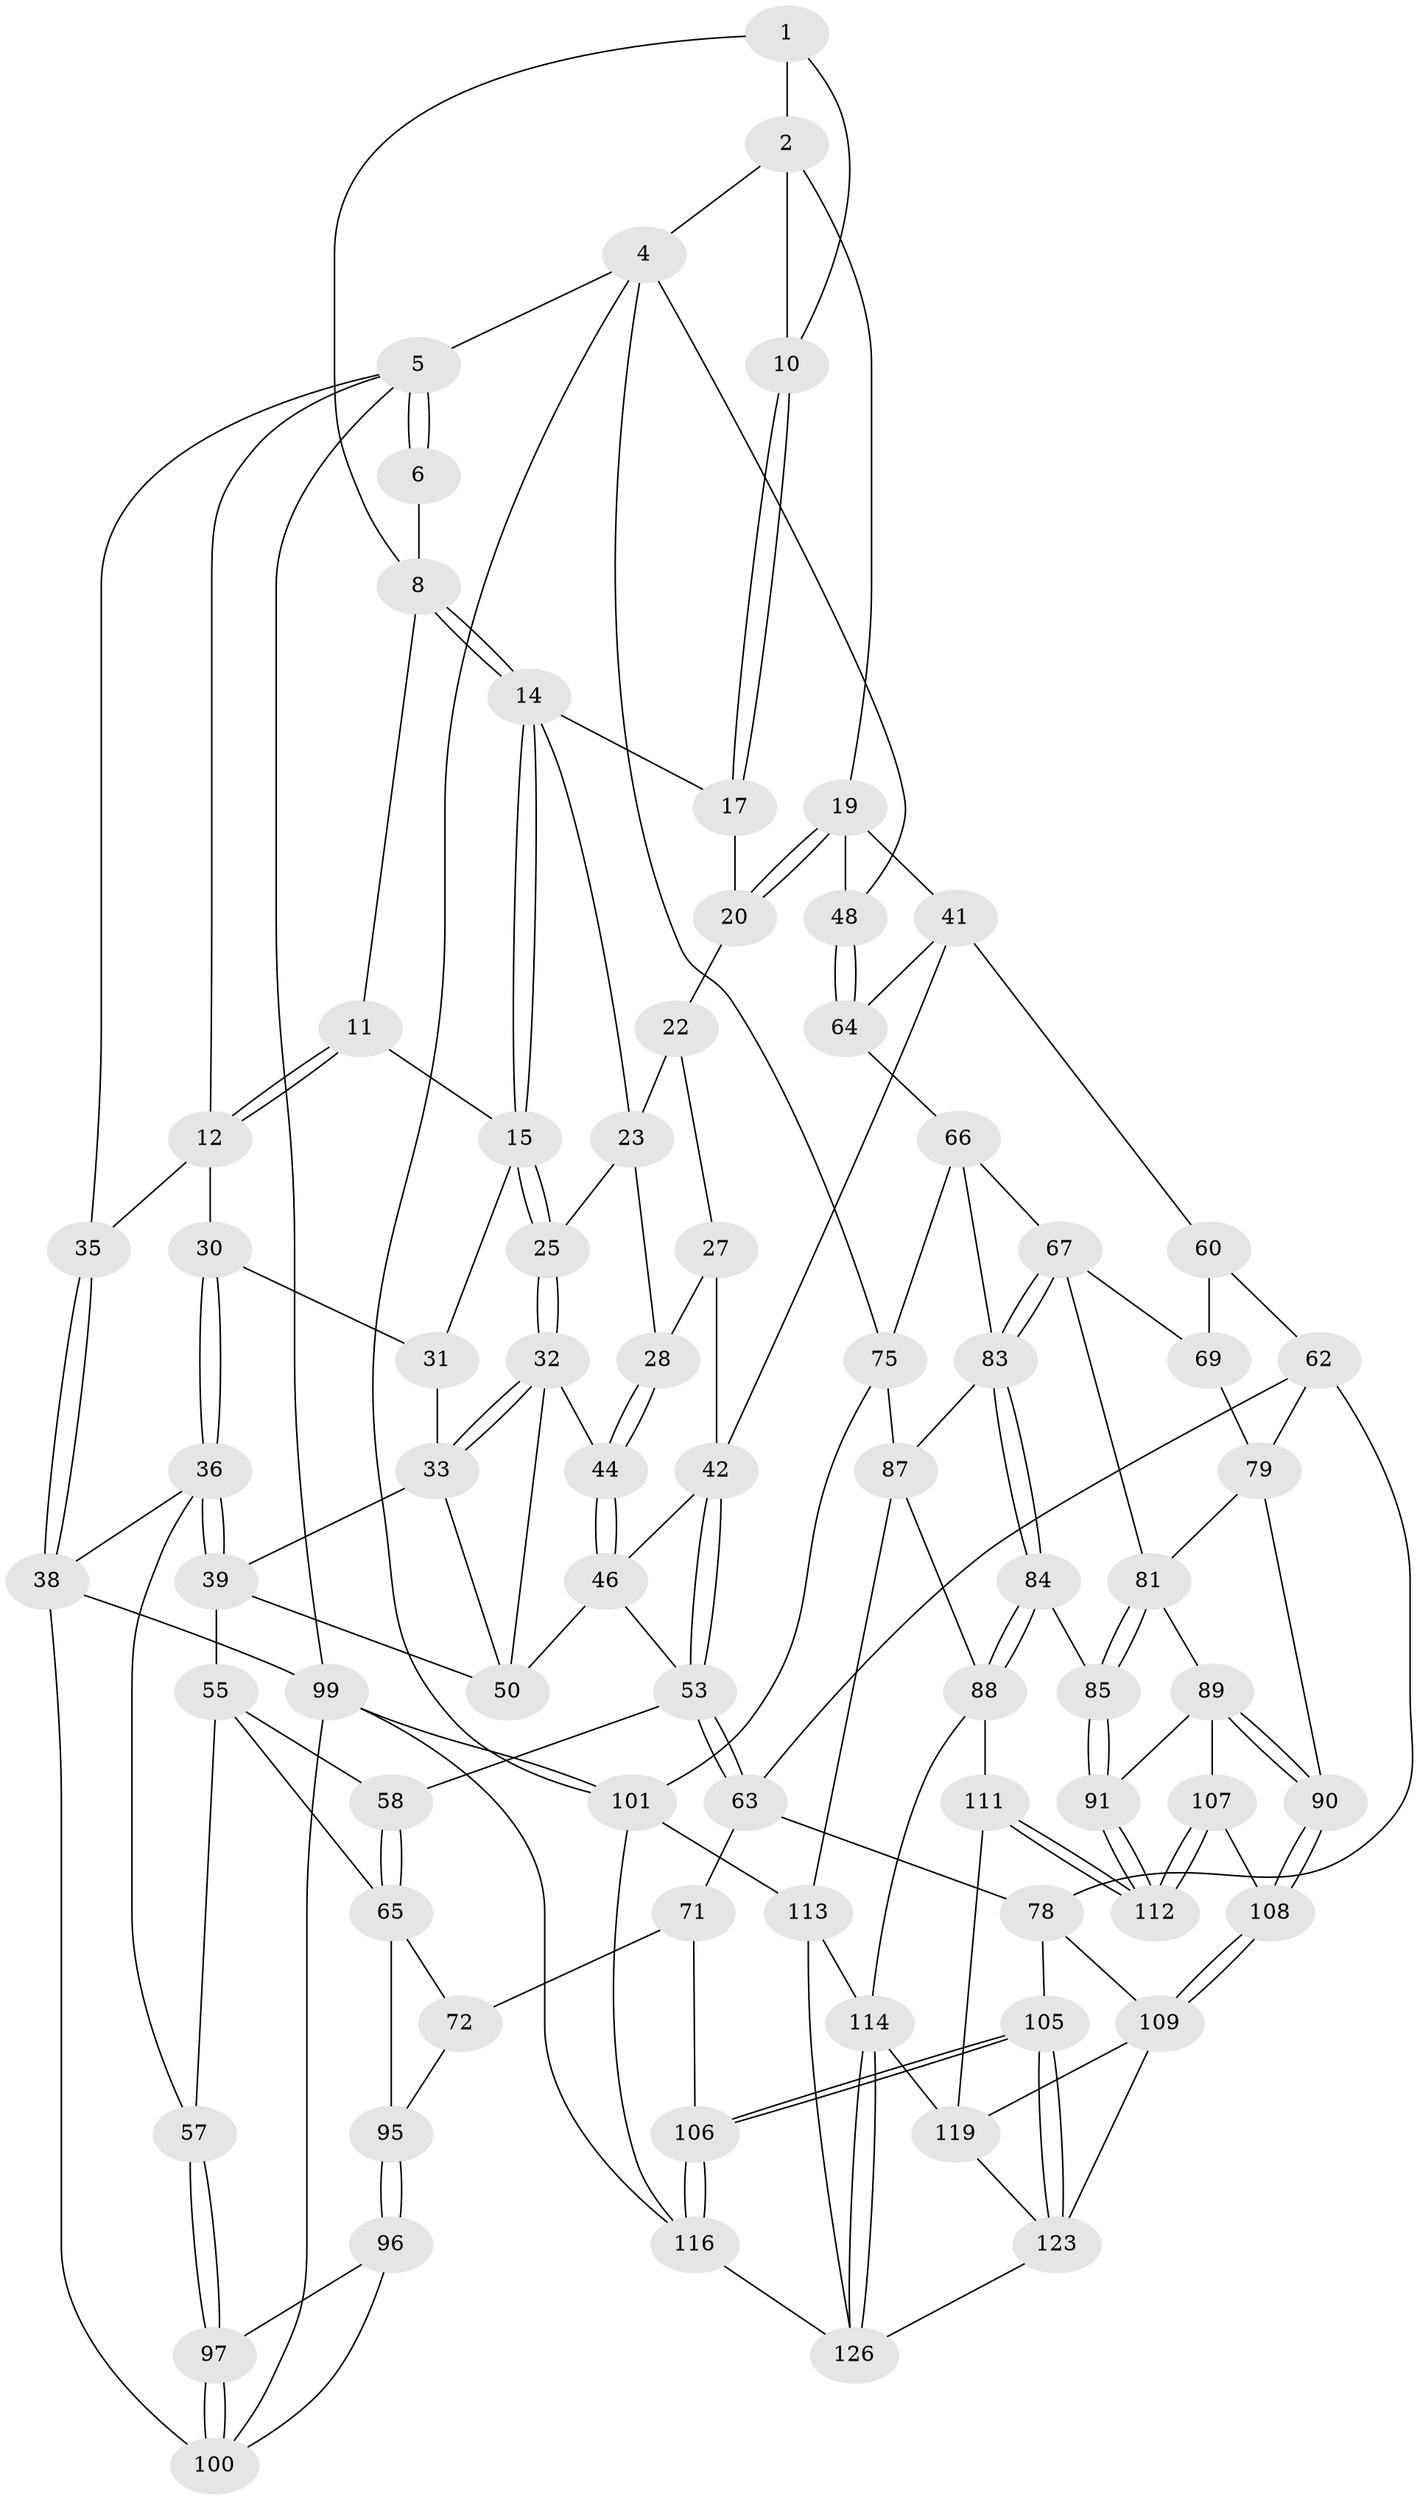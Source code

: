 // Generated by graph-tools (version 1.1) at 2025/24/03/03/25 07:24:32]
// undirected, 78 vertices, 176 edges
graph export_dot {
graph [start="1"]
  node [color=gray90,style=filled];
  1 [pos="+0.4703295561161025+0",super="+7"];
  2 [pos="+0.620951173233224+0",super="+3"];
  4 [pos="+1+0",super="+47"];
  5 [pos="+0+0",super="+13"];
  6 [pos="+0.2552851884645917+0"];
  8 [pos="+0.4311959629658508+0.08898241521803137",super="+9"];
  10 [pos="+0.5620962538951956+0.08483818654355973"];
  11 [pos="+0.2637410611613798+0.030502413014775506"];
  12 [pos="+0+0.10551707928590787",super="+29"];
  14 [pos="+0.41725652474804914+0.16655384419992944",super="+18"];
  15 [pos="+0.4119389115848917+0.17474661512645784",super="+16"];
  17 [pos="+0.5688120151899031+0.1042366584962932"];
  19 [pos="+0.767985207173265+0.19755552607522697",super="+40"];
  20 [pos="+0.7386273118332235+0.19970848861730967",super="+21"];
  22 [pos="+0.5494885872945021+0.22160878481343232",super="+26"];
  23 [pos="+0.5384567335021313+0.22610495908948883",super="+24"];
  25 [pos="+0.4387948752111234+0.2713645663186772"];
  27 [pos="+0.6064154565514646+0.3076648774248689"];
  28 [pos="+0.5843147012490179+0.3093331644541839"];
  30 [pos="+0.18712094915710614+0.20481791548394063"];
  31 [pos="+0.2142202794141474+0.20195382207833792"];
  32 [pos="+0.4242026296568357+0.30494661465891704",super="+45"];
  33 [pos="+0.3754106258277914+0.3592816564430914",super="+34"];
  35 [pos="+0+0.4808909461817216"];
  36 [pos="+0.025480109569484703+0.4619824886379764",super="+37"];
  38 [pos="+0+0.5051014034596868",super="+98"];
  39 [pos="+0.19207799424495522+0.3939334147650912",super="+52"];
  41 [pos="+0.7030581029614171+0.4558097680567162",super="+59"];
  42 [pos="+0.6804746329221876+0.4442947002724978",super="+43"];
  44 [pos="+0.5465135665298838+0.35563966396970287"];
  46 [pos="+0.5665163559705207+0.41078989217086426",super="+49"];
  48 [pos="+1+0.4390664560355277"];
  50 [pos="+0.4588114551642577+0.4720876724349489",super="+51"];
  53 [pos="+0.47563010172983256+0.5047953700289276",super="+54"];
  55 [pos="+0.2792532142268501+0.5046856037352958",super="+56"];
  57 [pos="+0.07152885827277672+0.5747675226850703"];
  58 [pos="+0.43297356608658677+0.5221182208713648"];
  60 [pos="+0.6814612360634608+0.530270528732831",super="+61"];
  62 [pos="+0.6098978470450592+0.5902401600395809",super="+77"];
  63 [pos="+0.5145700433404967+0.5548780834146915",super="+70"];
  64 [pos="+0.826084963985691+0.5274838579823753"];
  65 [pos="+0.3250006408211733+0.6491968472425509",super="+73"];
  66 [pos="+0.8274177270178268+0.5515882415677157",super="+74"];
  67 [pos="+0.8230752258213773+0.6444003024027664",super="+68"];
  69 [pos="+0.7426883573848003+0.6130115907270812",super="+76"];
  71 [pos="+0.3895544567633768+0.7023674999951934",super="+103"];
  72 [pos="+0.3839053237698761+0.6981777452876313",super="+102"];
  75 [pos="+1+0.645436761406179",super="+93"];
  78 [pos="+0.5237463135875207+0.7517258299412424",super="+104"];
  79 [pos="+0.7132508981959049+0.701554296223648",super="+80"];
  81 [pos="+0.7417126156587498+0.7005723301774812",super="+82"];
  83 [pos="+0.8307544248231308+0.6494928604404416",super="+86"];
  84 [pos="+0.8253243019850717+0.7742226677513463"];
  85 [pos="+0.8029695579159989+0.773152264493453"];
  87 [pos="+0.8600073048294989+0.7893078362844587",super="+94"];
  88 [pos="+0.8363662475059628+0.7806519757263184",super="+110"];
  89 [pos="+0.7150207774079623+0.7759079588073446",super="+92"];
  90 [pos="+0.640047267845827+0.7743777822935038"];
  91 [pos="+0.7636721787564856+0.7980951400127679"];
  95 [pos="+0.21987017965261624+0.7994312696233995"];
  96 [pos="+0.19615131913316547+0.810339348245961"];
  97 [pos="+0.13634688679520582+0.7724288078833913"];
  99 [pos="+0+1",super="+117"];
  100 [pos="+0.023394868244862043+0.8709823687474872",super="+118"];
  101 [pos="+1+1",super="+121"];
  105 [pos="+0.4834652340949078+0.957283588276418"];
  106 [pos="+0.4324230101068701+1"];
  107 [pos="+0.6883125866683258+0.8444111692384512"];
  108 [pos="+0.6533022490703183+0.8443513893340067"];
  109 [pos="+0.6243766963905677+0.8752346187703295",super="+120"];
  111 [pos="+0.7516749115677603+0.8816622787121774"];
  112 [pos="+0.7484458844850334+0.8759607320010191"];
  113 [pos="+0.9057318564631469+0.8555928150965566",super="+122"];
  114 [pos="+0.8077637118883434+0.9171303604947418",super="+115"];
  116 [pos="+0.3725048507759109+1",super="+128"];
  119 [pos="+0.6787849988712148+0.9239377716602695",super="+124"];
  123 [pos="+0.6493282067384898+0.9516661088050484",super="+125"];
  126 [pos="+0.8099840095541042+0.9341527910225372",super="+127"];
  1 -- 2;
  1 -- 8;
  1 -- 10;
  2 -- 10;
  2 -- 19;
  2 -- 4;
  4 -- 5;
  4 -- 101;
  4 -- 48;
  4 -- 75;
  5 -- 6;
  5 -- 6;
  5 -- 99;
  5 -- 35;
  5 -- 12;
  6 -- 8;
  8 -- 14;
  8 -- 14;
  8 -- 11;
  10 -- 17;
  10 -- 17;
  11 -- 12;
  11 -- 12;
  11 -- 15;
  12 -- 35;
  12 -- 30;
  14 -- 15;
  14 -- 15;
  14 -- 17;
  14 -- 23;
  15 -- 25;
  15 -- 25;
  15 -- 31;
  17 -- 20;
  19 -- 20;
  19 -- 20;
  19 -- 48;
  19 -- 41;
  20 -- 22 [weight=2];
  22 -- 23;
  22 -- 27;
  23 -- 25;
  23 -- 28;
  25 -- 32;
  25 -- 32;
  27 -- 28;
  27 -- 42;
  28 -- 44;
  28 -- 44;
  30 -- 31;
  30 -- 36;
  30 -- 36;
  31 -- 33;
  32 -- 33;
  32 -- 33;
  32 -- 50;
  32 -- 44;
  33 -- 39;
  33 -- 50;
  35 -- 38;
  35 -- 38;
  36 -- 39;
  36 -- 39;
  36 -- 57;
  36 -- 38;
  38 -- 99;
  38 -- 100;
  39 -- 50;
  39 -- 55;
  41 -- 42;
  41 -- 64;
  41 -- 60;
  42 -- 53;
  42 -- 53;
  42 -- 46;
  44 -- 46;
  44 -- 46;
  46 -- 50;
  46 -- 53;
  48 -- 64;
  48 -- 64;
  53 -- 63;
  53 -- 63;
  53 -- 58;
  55 -- 58;
  55 -- 65;
  55 -- 57;
  57 -- 97;
  57 -- 97;
  58 -- 65;
  58 -- 65;
  60 -- 69 [weight=2];
  60 -- 62;
  62 -- 63;
  62 -- 78;
  62 -- 79;
  63 -- 71;
  63 -- 78;
  64 -- 66;
  65 -- 72;
  65 -- 95;
  66 -- 67;
  66 -- 75;
  66 -- 83;
  67 -- 83;
  67 -- 83;
  67 -- 81;
  67 -- 69;
  69 -- 79;
  71 -- 72 [weight=2];
  71 -- 106;
  72 -- 95;
  75 -- 101;
  75 -- 87;
  78 -- 105;
  78 -- 109;
  79 -- 90;
  79 -- 81;
  81 -- 85;
  81 -- 85;
  81 -- 89;
  83 -- 84;
  83 -- 84;
  83 -- 87;
  84 -- 85;
  84 -- 88;
  84 -- 88;
  85 -- 91;
  85 -- 91;
  87 -- 88;
  87 -- 113;
  88 -- 111;
  88 -- 114;
  89 -- 90;
  89 -- 90;
  89 -- 107;
  89 -- 91;
  90 -- 108;
  90 -- 108;
  91 -- 112;
  91 -- 112;
  95 -- 96;
  95 -- 96;
  96 -- 97;
  96 -- 100;
  97 -- 100;
  97 -- 100;
  99 -- 101;
  99 -- 100;
  99 -- 116;
  101 -- 116;
  101 -- 113;
  105 -- 106;
  105 -- 106;
  105 -- 123;
  105 -- 123;
  106 -- 116;
  106 -- 116;
  107 -- 108;
  107 -- 112;
  107 -- 112;
  108 -- 109;
  108 -- 109;
  109 -- 123;
  109 -- 119;
  111 -- 112;
  111 -- 112;
  111 -- 119;
  113 -- 114;
  113 -- 126;
  114 -- 126;
  114 -- 126;
  114 -- 119;
  116 -- 126;
  119 -- 123;
  123 -- 126;
}
